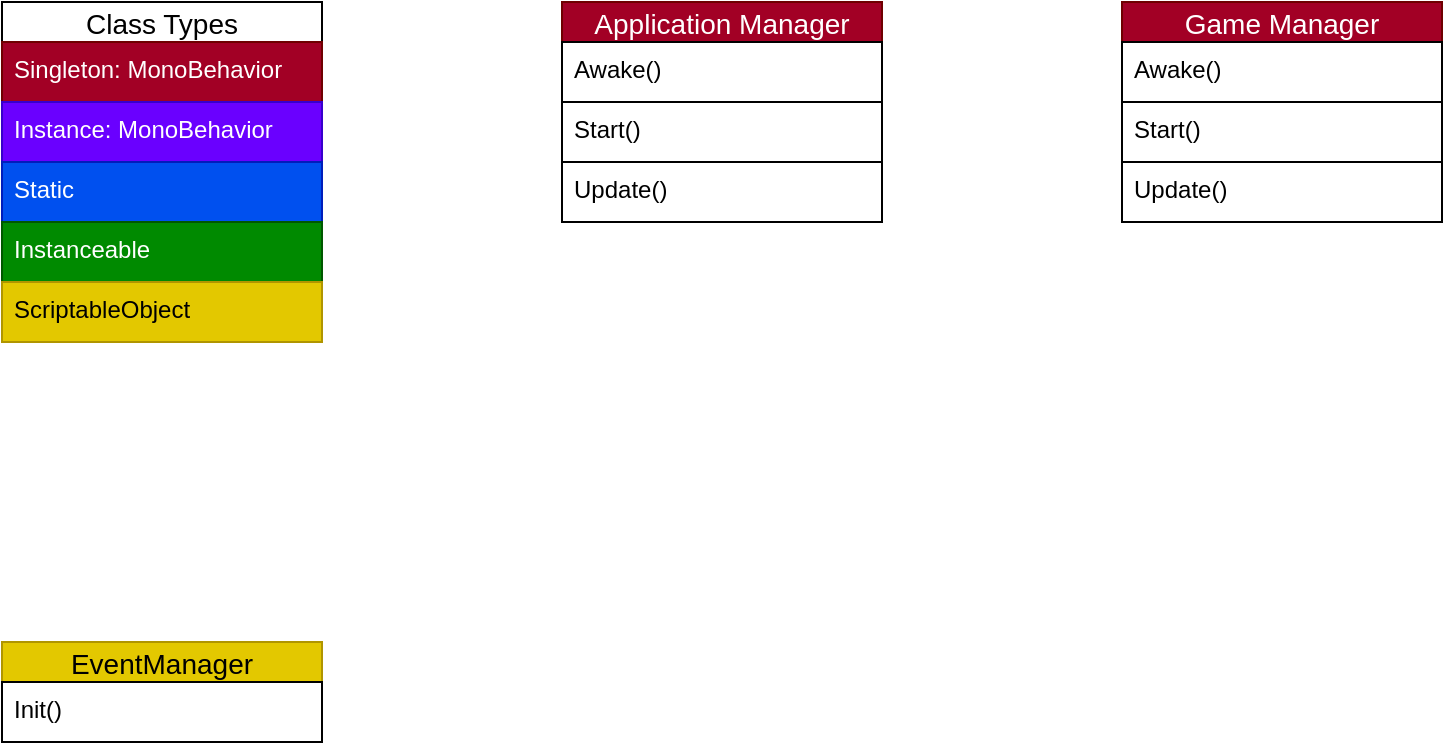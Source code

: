 <mxfile>
    <diagram id="2e-XyaI2jot8qeTqn5rK" name="Seite-1">
        <mxGraphModel dx="953" dy="1048" grid="1" gridSize="10" guides="1" tooltips="1" connect="1" arrows="1" fold="1" page="1" pageScale="1" pageWidth="827" pageHeight="1169" math="0" shadow="0">
            <root>
                <mxCell id="0"/>
                <mxCell id="1" parent="0"/>
                <mxCell id="2" value="Class Types" style="swimlane;fontStyle=0;childLayout=stackLayout;horizontal=1;startSize=20;horizontalStack=0;resizeParent=1;resizeParentMax=0;resizeLast=0;collapsible=1;marginBottom=0;align=center;fontSize=14;direction=east;" parent="1" vertex="1">
                    <mxGeometry width="160" height="170" as="geometry">
                        <mxRectangle x="250" y="170" width="60" height="30" as="alternateBounds"/>
                    </mxGeometry>
                </mxCell>
                <mxCell id="3" value="Singleton: MonoBehavior" style="text;strokeColor=#6F0000;fillColor=#a20025;spacingLeft=4;spacingRight=4;overflow=hidden;rotatable=0;points=[[0,0.5],[1,0.5]];portConstraint=eastwest;fontSize=12;rounded=0;fontColor=#ffffff;" parent="2" vertex="1">
                    <mxGeometry y="20" width="160" height="30" as="geometry"/>
                </mxCell>
                <mxCell id="4" value="Instance: MonoBehavior" style="text;strokeColor=#3700CC;fillColor=#6a00ff;spacingLeft=4;spacingRight=4;overflow=hidden;rotatable=0;points=[[0,0.5],[1,0.5]];portConstraint=eastwest;fontSize=12;rounded=0;fontColor=#ffffff;" parent="2" vertex="1">
                    <mxGeometry y="50" width="160" height="30" as="geometry"/>
                </mxCell>
                <mxCell id="5" value="Static" style="text;strokeColor=#001DBC;fillColor=#0050ef;spacingLeft=4;spacingRight=4;overflow=hidden;rotatable=0;points=[[0,0.5],[1,0.5]];portConstraint=eastwest;fontSize=12;fontColor=#ffffff;" parent="2" vertex="1">
                    <mxGeometry y="80" width="160" height="30" as="geometry"/>
                </mxCell>
                <mxCell id="18" value="Instanceable" style="text;strokeColor=#005700;fillColor=#008a00;spacingLeft=4;spacingRight=4;overflow=hidden;rotatable=0;points=[[0,0.5],[1,0.5]];portConstraint=eastwest;fontSize=12;fontColor=#ffffff;" vertex="1" parent="2">
                    <mxGeometry y="110" width="160" height="30" as="geometry"/>
                </mxCell>
                <mxCell id="19" value="ScriptableObject" style="text;spacingLeft=4;spacingRight=4;overflow=hidden;rotatable=0;points=[[0,0.5],[1,0.5]];portConstraint=eastwest;fontSize=12;labelBackgroundColor=none;fillColor=#e3c800;fontColor=#000000;strokeColor=#B09500;" vertex="1" parent="2">
                    <mxGeometry y="140" width="160" height="30" as="geometry"/>
                </mxCell>
                <mxCell id="9" value="Application Manager" style="swimlane;fontStyle=0;childLayout=stackLayout;horizontal=1;startSize=20;horizontalStack=0;resizeParent=1;resizeParentMax=0;resizeLast=0;collapsible=1;marginBottom=0;align=center;fontSize=14;direction=east;fillColor=#a20025;fontColor=#ffffff;strokeColor=#6F0000;" vertex="1" parent="1">
                    <mxGeometry x="280" width="160" height="110" as="geometry">
                        <mxRectangle x="250" y="170" width="60" height="30" as="alternateBounds"/>
                    </mxGeometry>
                </mxCell>
                <mxCell id="10" value="Awake()" style="text;strokeColor=default;fillColor=none;spacingLeft=4;spacingRight=4;overflow=hidden;rotatable=0;points=[[0,0.5],[1,0.5]];portConstraint=eastwest;fontSize=12;rounded=0;" vertex="1" parent="9">
                    <mxGeometry y="20" width="160" height="30" as="geometry"/>
                </mxCell>
                <mxCell id="11" value="Start()" style="text;strokeColor=default;fillColor=none;spacingLeft=4;spacingRight=4;overflow=hidden;rotatable=0;points=[[0,0.5],[1,0.5]];portConstraint=eastwest;fontSize=12;rounded=0;" vertex="1" parent="9">
                    <mxGeometry y="50" width="160" height="30" as="geometry"/>
                </mxCell>
                <mxCell id="12" value="Update()" style="text;strokeColor=default;fillColor=none;spacingLeft=4;spacingRight=4;overflow=hidden;rotatable=0;points=[[0,0.5],[1,0.5]];portConstraint=eastwest;fontSize=12;" vertex="1" parent="9">
                    <mxGeometry y="80" width="160" height="30" as="geometry"/>
                </mxCell>
                <mxCell id="14" value="Game Manager" style="swimlane;fontStyle=0;childLayout=stackLayout;horizontal=1;startSize=20;horizontalStack=0;resizeParent=1;resizeParentMax=0;resizeLast=0;collapsible=1;marginBottom=0;align=center;fontSize=14;direction=east;fillColor=#a20025;fontColor=#ffffff;strokeColor=#6F0000;" vertex="1" parent="1">
                    <mxGeometry x="560" width="160" height="110" as="geometry">
                        <mxRectangle x="250" y="170" width="60" height="30" as="alternateBounds"/>
                    </mxGeometry>
                </mxCell>
                <mxCell id="15" value="Awake()" style="text;strokeColor=default;fillColor=none;spacingLeft=4;spacingRight=4;overflow=hidden;rotatable=0;points=[[0,0.5],[1,0.5]];portConstraint=eastwest;fontSize=12;rounded=0;" vertex="1" parent="14">
                    <mxGeometry y="20" width="160" height="30" as="geometry"/>
                </mxCell>
                <mxCell id="16" value="Start()" style="text;strokeColor=default;fillColor=none;spacingLeft=4;spacingRight=4;overflow=hidden;rotatable=0;points=[[0,0.5],[1,0.5]];portConstraint=eastwest;fontSize=12;rounded=0;" vertex="1" parent="14">
                    <mxGeometry y="50" width="160" height="30" as="geometry"/>
                </mxCell>
                <mxCell id="17" value="Update()" style="text;strokeColor=default;fillColor=none;spacingLeft=4;spacingRight=4;overflow=hidden;rotatable=0;points=[[0,0.5],[1,0.5]];portConstraint=eastwest;fontSize=12;" vertex="1" parent="14">
                    <mxGeometry y="80" width="160" height="30" as="geometry"/>
                </mxCell>
                <mxCell id="27" value="EventManager" style="swimlane;fontStyle=0;childLayout=stackLayout;horizontal=1;startSize=20;horizontalStack=0;resizeParent=1;resizeParentMax=0;resizeLast=0;collapsible=1;marginBottom=0;align=center;fontSize=14;direction=east;fillColor=#e3c800;fontColor=#000000;strokeColor=#B09500;labelBackgroundColor=none;" vertex="1" parent="1">
                    <mxGeometry x="1.137e-13" y="320" width="160" height="50" as="geometry">
                        <mxRectangle x="240" y="40" width="60" height="30" as="alternateBounds"/>
                    </mxGeometry>
                </mxCell>
                <mxCell id="28" value="Init()" style="text;strokeColor=default;fillColor=none;spacingLeft=4;spacingRight=4;overflow=hidden;rotatable=0;points=[[0,0.5],[1,0.5]];portConstraint=eastwest;fontSize=12;labelBackgroundColor=none;fontColor=default;" vertex="1" parent="27">
                    <mxGeometry y="20" width="160" height="30" as="geometry"/>
                </mxCell>
            </root>
        </mxGraphModel>
    </diagram>
</mxfile>